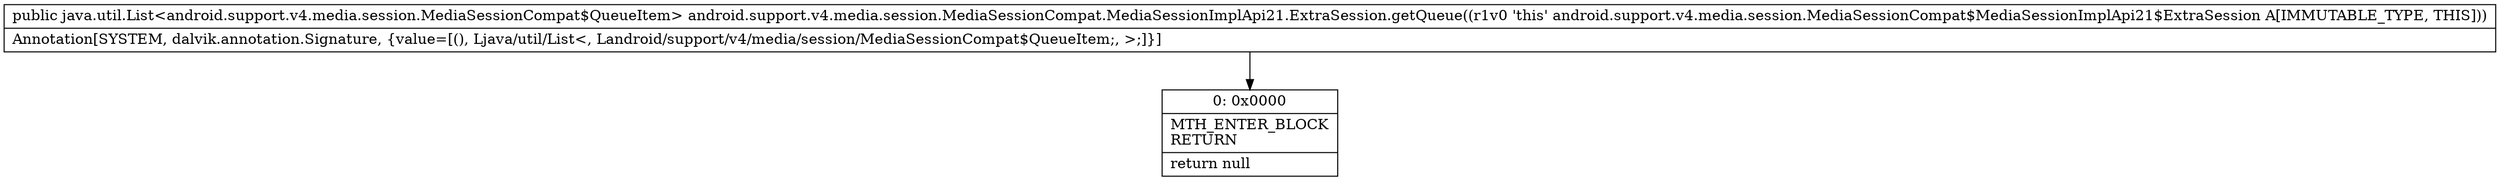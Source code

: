 digraph "CFG forandroid.support.v4.media.session.MediaSessionCompat.MediaSessionImplApi21.ExtraSession.getQueue()Ljava\/util\/List;" {
Node_0 [shape=record,label="{0\:\ 0x0000|MTH_ENTER_BLOCK\lRETURN\l|return null\l}"];
MethodNode[shape=record,label="{public java.util.List\<android.support.v4.media.session.MediaSessionCompat$QueueItem\> android.support.v4.media.session.MediaSessionCompat.MediaSessionImplApi21.ExtraSession.getQueue((r1v0 'this' android.support.v4.media.session.MediaSessionCompat$MediaSessionImplApi21$ExtraSession A[IMMUTABLE_TYPE, THIS]))  | Annotation[SYSTEM, dalvik.annotation.Signature, \{value=[(), Ljava\/util\/List\<, Landroid\/support\/v4\/media\/session\/MediaSessionCompat$QueueItem;, \>;]\}]\l}"];
MethodNode -> Node_0;
}

